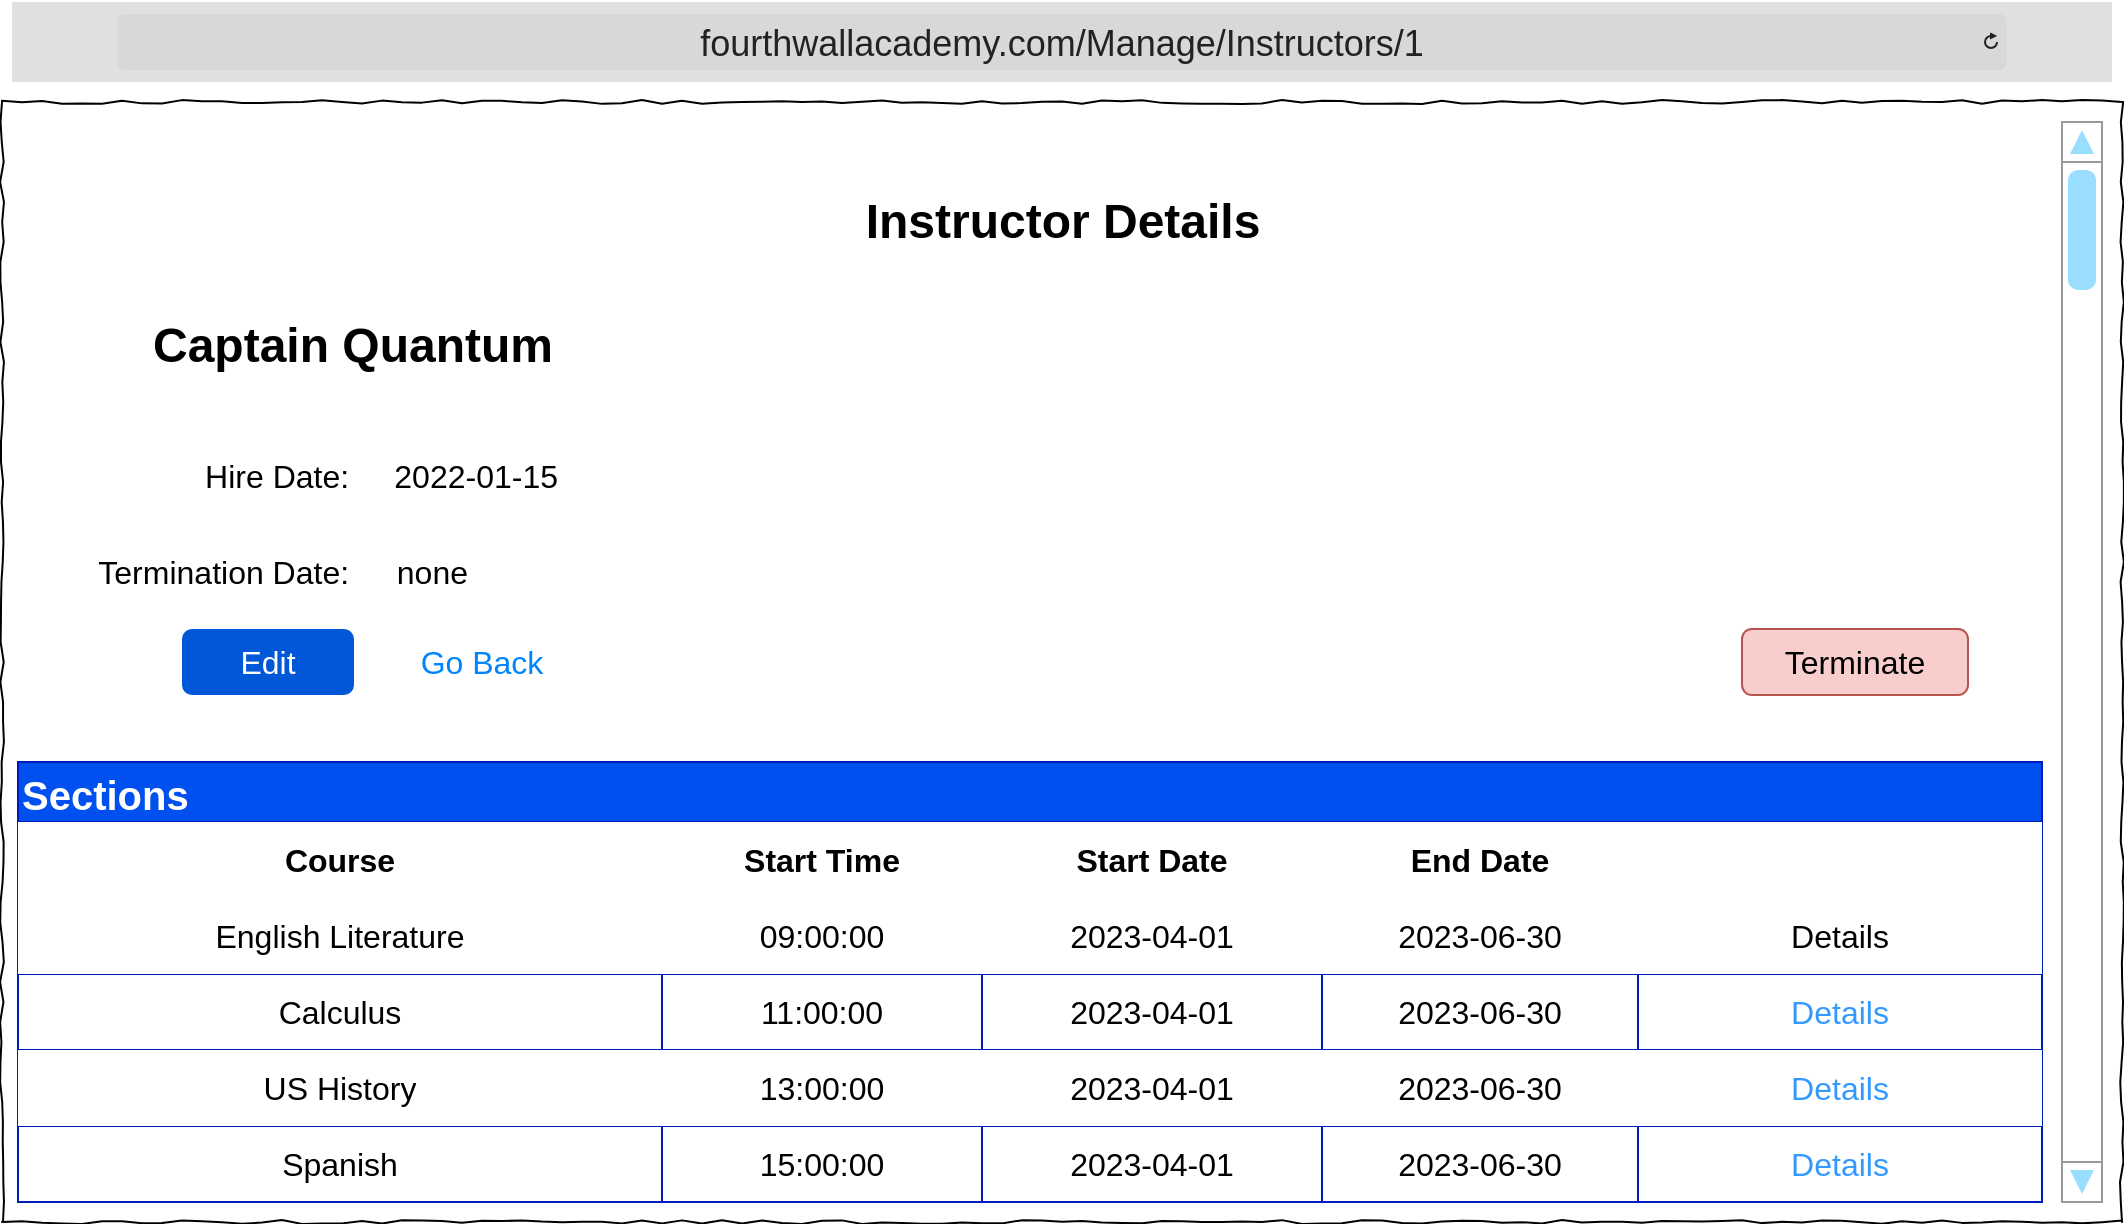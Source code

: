 <mxfile version="26.0.2">
  <diagram name="Page-1" id="03018318-947c-dd8e-b7a3-06fadd420f32">
    <mxGraphModel dx="3354" dy="1258" grid="1" gridSize="10" guides="1" tooltips="1" connect="1" arrows="1" fold="1" page="1" pageScale="1" pageWidth="1100" pageHeight="850" background="none" math="0" shadow="0">
      <root>
        <mxCell id="0" />
        <mxCell id="1" parent="0" />
        <mxCell id="677b7b8949515195-1" value="" style="whiteSpace=wrap;html=1;rounded=0;shadow=0;labelBackgroundColor=none;strokeColor=#000000;strokeWidth=1;fillColor=none;fontFamily=Verdana;fontSize=12;fontColor=#000000;align=center;comic=1;" parent="1" vertex="1">
          <mxGeometry x="20" y="60" width="1060" height="560" as="geometry" />
        </mxCell>
        <mxCell id="gBdz1FRmPUKY2ZFgMoxz-1" value="&lt;font style=&quot;font-size: 18px;&quot;&gt;fourthwallacademy.com/Manage/Instructors/1&lt;/font&gt;" style="html=1;strokeWidth=1;shadow=0;dashed=0;shape=mxgraph.ios7ui.url;fillColor=#e0e0e0;strokeColor=#c0c0c0;buttonText=;strokeColor2=#222222;fontColor=#222222;fontSize=8;spacingTop=2;align=center;whiteSpace=wrap;" parent="1" vertex="1">
          <mxGeometry x="25" y="10" width="1050" height="40" as="geometry" />
        </mxCell>
        <mxCell id="CBU3p2uWpCq7XRt16fgI-1" value="Captain Quantum" style="text;strokeColor=none;fillColor=none;html=1;fontSize=24;fontStyle=1;verticalAlign=middle;align=center;" parent="1" vertex="1">
          <mxGeometry x="90" y="161.75" width="210" height="40" as="geometry" />
        </mxCell>
        <mxCell id="CBU3p2uWpCq7XRt16fgI-3" value="&lt;font style=&quot;font-size: 16px;&quot;&gt;Hire Date:&amp;nbsp;&lt;/font&gt;" style="text;html=1;align=right;verticalAlign=middle;whiteSpace=wrap;rounded=0;" parent="1" vertex="1">
          <mxGeometry x="110" y="231.75" width="90" height="30" as="geometry" />
        </mxCell>
        <mxCell id="CBU3p2uWpCq7XRt16fgI-6" value="&lt;font style=&quot;font-size: 16px;&quot;&gt;Termination Date:&amp;nbsp;&lt;/font&gt;" style="text;html=1;align=right;verticalAlign=middle;whiteSpace=wrap;rounded=0;" parent="1" vertex="1">
          <mxGeometry x="61" y="280" width="139" height="30" as="geometry" />
        </mxCell>
        <mxCell id="CBU3p2uWpCq7XRt16fgI-11" value="&lt;font style=&quot;font-size: 16px;&quot;&gt;Edit&lt;/font&gt;" style="rounded=1;fillColor=#0057D8;strokeColor=none;html=1;whiteSpace=wrap;fontColor=#ffffff;align=center;verticalAlign=middle;fontStyle=0;fontSize=12;sketch=0;" parent="1" vertex="1">
          <mxGeometry x="110" y="323.5" width="86" height="33" as="geometry" />
        </mxCell>
        <mxCell id="CBU3p2uWpCq7XRt16fgI-12" value="Go Back" style="html=1;shadow=0;dashed=0;shape=mxgraph.bootstrap.rrect;rSize=5;strokeColor=none;strokeWidth=1;fillColor=none;fontColor=#0085FC;whiteSpace=wrap;align=center;verticalAlign=middle;spacingLeft=0;fontStyle=0;fontSize=16;spacing=5;" parent="1" vertex="1">
          <mxGeometry x="210" y="320" width="100" height="40" as="geometry" />
        </mxCell>
        <mxCell id="CBU3p2uWpCq7XRt16fgI-16" value="Instructor Details" style="text;strokeColor=none;fillColor=none;html=1;fontSize=24;fontStyle=1;verticalAlign=middle;align=center;" parent="1" vertex="1">
          <mxGeometry x="445" y="100" width="210" height="40" as="geometry" />
        </mxCell>
        <mxCell id="CBU3p2uWpCq7XRt16fgI-17" value="&lt;font style=&quot;font-size: 16px;&quot;&gt;Terminate&lt;/font&gt;" style="rounded=1;fillColor=#f8cecc;strokeColor=#b85450;html=1;whiteSpace=wrap;align=center;verticalAlign=middle;fontStyle=0;fontSize=12;sketch=0;" parent="1" vertex="1">
          <mxGeometry x="890" y="323.5" width="113" height="33" as="geometry" />
        </mxCell>
        <mxCell id="RW0NIIxTmiM2ygTzFxyz-1" value="&lt;font style=&quot;font-size: 16px;&quot;&gt;2022-01-15&lt;/font&gt;" style="text;html=1;align=right;verticalAlign=middle;whiteSpace=wrap;rounded=0;" parent="1" vertex="1">
          <mxGeometry x="210" y="231.75" width="90" height="30" as="geometry" />
        </mxCell>
        <mxCell id="RW0NIIxTmiM2ygTzFxyz-3" value="&lt;font style=&quot;font-size: 16px;&quot;&gt;none&lt;/font&gt;" style="text;html=1;align=right;verticalAlign=middle;whiteSpace=wrap;rounded=0;" parent="1" vertex="1">
          <mxGeometry x="215" y="280" width="40" height="30" as="geometry" />
        </mxCell>
        <mxCell id="yfmA3VbyJ0gUPL85XCYw-1" value="Sections" style="shape=table;startSize=30;container=1;collapsible=0;childLayout=tableLayout;strokeColor=#001DBC;fontSize=20;fontStyle=1;align=left;fillColor=#0050ef;fontColor=#ffffff;" vertex="1" parent="1">
          <mxGeometry x="28" y="390" width="1012" height="220" as="geometry" />
        </mxCell>
        <mxCell id="yfmA3VbyJ0gUPL85XCYw-2" value="" style="shape=tableRow;horizontal=0;startSize=0;swimlaneHead=0;swimlaneBody=0;strokeColor=inherit;top=0;left=0;bottom=0;right=0;collapsible=0;dropTarget=0;fillColor=none;points=[[0,0.5],[1,0.5]];portConstraint=eastwest;fontSize=16;" vertex="1" parent="yfmA3VbyJ0gUPL85XCYw-1">
          <mxGeometry y="30" width="1012" height="38" as="geometry" />
        </mxCell>
        <mxCell id="yfmA3VbyJ0gUPL85XCYw-3" value="Course" style="shape=partialRectangle;html=1;whiteSpace=wrap;connectable=0;overflow=hidden;top=0;left=0;bottom=0;right=0;pointerEvents=1;fontSize=16;fontStyle=1" vertex="1" parent="yfmA3VbyJ0gUPL85XCYw-2">
          <mxGeometry width="322" height="38" as="geometry">
            <mxRectangle width="322" height="38" as="alternateBounds" />
          </mxGeometry>
        </mxCell>
        <mxCell id="yfmA3VbyJ0gUPL85XCYw-4" value="Start Time" style="shape=partialRectangle;html=1;whiteSpace=wrap;connectable=0;overflow=hidden;top=0;left=0;bottom=0;right=0;pointerEvents=1;fontSize=16;fontStyle=1" vertex="1" parent="yfmA3VbyJ0gUPL85XCYw-2">
          <mxGeometry x="322" width="160" height="38" as="geometry">
            <mxRectangle width="160" height="38" as="alternateBounds" />
          </mxGeometry>
        </mxCell>
        <mxCell id="yfmA3VbyJ0gUPL85XCYw-5" value="Start Date" style="shape=partialRectangle;html=1;whiteSpace=wrap;connectable=0;overflow=hidden;top=0;left=0;bottom=0;right=0;pointerEvents=1;fontSize=16;fontStyle=1" vertex="1" parent="yfmA3VbyJ0gUPL85XCYw-2">
          <mxGeometry x="482" width="170" height="38" as="geometry">
            <mxRectangle width="170" height="38" as="alternateBounds" />
          </mxGeometry>
        </mxCell>
        <mxCell id="yfmA3VbyJ0gUPL85XCYw-14" value="End Date" style="shape=partialRectangle;html=1;whiteSpace=wrap;connectable=0;overflow=hidden;top=0;left=0;bottom=0;right=0;pointerEvents=1;fontSize=16;fontStyle=1" vertex="1" parent="yfmA3VbyJ0gUPL85XCYw-2">
          <mxGeometry x="652" width="158" height="38" as="geometry">
            <mxRectangle width="158" height="38" as="alternateBounds" />
          </mxGeometry>
        </mxCell>
        <mxCell id="yfmA3VbyJ0gUPL85XCYw-29" style="shape=partialRectangle;html=1;whiteSpace=wrap;connectable=0;overflow=hidden;top=0;left=0;bottom=0;right=0;pointerEvents=1;fontSize=16;fontStyle=1" vertex="1" parent="yfmA3VbyJ0gUPL85XCYw-2">
          <mxGeometry x="810" width="202" height="38" as="geometry">
            <mxRectangle width="202" height="38" as="alternateBounds" />
          </mxGeometry>
        </mxCell>
        <mxCell id="yfmA3VbyJ0gUPL85XCYw-6" value="" style="shape=tableRow;horizontal=0;startSize=0;swimlaneHead=0;swimlaneBody=0;strokeColor=inherit;top=0;left=0;bottom=0;right=0;collapsible=0;dropTarget=0;fillColor=none;points=[[0,0.5],[1,0.5]];portConstraint=eastwest;fontSize=16;" vertex="1" parent="yfmA3VbyJ0gUPL85XCYw-1">
          <mxGeometry y="68" width="1012" height="38" as="geometry" />
        </mxCell>
        <mxCell id="yfmA3VbyJ0gUPL85XCYw-7" value="English Literature" style="shape=partialRectangle;html=1;whiteSpace=wrap;connectable=0;overflow=hidden;top=0;left=0;bottom=0;right=0;pointerEvents=1;fontSize=16;fillColor=light-dark(#FFFFFF,#454545);" vertex="1" parent="yfmA3VbyJ0gUPL85XCYw-6">
          <mxGeometry width="322" height="38" as="geometry">
            <mxRectangle width="322" height="38" as="alternateBounds" />
          </mxGeometry>
        </mxCell>
        <mxCell id="yfmA3VbyJ0gUPL85XCYw-8" value="09:00:00" style="shape=partialRectangle;html=1;whiteSpace=wrap;connectable=0;overflow=hidden;top=0;left=0;bottom=0;right=0;pointerEvents=1;fontSize=16;fillColor=light-dark(#FFFFFF,#454545);" vertex="1" parent="yfmA3VbyJ0gUPL85XCYw-6">
          <mxGeometry x="322" width="160" height="38" as="geometry">
            <mxRectangle width="160" height="38" as="alternateBounds" />
          </mxGeometry>
        </mxCell>
        <mxCell id="yfmA3VbyJ0gUPL85XCYw-9" value="2023-04-01" style="shape=partialRectangle;html=1;whiteSpace=wrap;connectable=0;overflow=hidden;top=0;left=0;bottom=0;right=0;pointerEvents=1;fontSize=16;fillColor=light-dark(#FFFFFF,#454545);" vertex="1" parent="yfmA3VbyJ0gUPL85XCYw-6">
          <mxGeometry x="482" width="170" height="38" as="geometry">
            <mxRectangle width="170" height="38" as="alternateBounds" />
          </mxGeometry>
        </mxCell>
        <mxCell id="yfmA3VbyJ0gUPL85XCYw-15" value="2023-06-30" style="shape=partialRectangle;html=1;whiteSpace=wrap;connectable=0;overflow=hidden;top=0;left=0;bottom=0;right=0;pointerEvents=1;fontSize=16;fillColor=light-dark(#FFFFFF,#454545);" vertex="1" parent="yfmA3VbyJ0gUPL85XCYw-6">
          <mxGeometry x="652" width="158" height="38" as="geometry">
            <mxRectangle width="158" height="38" as="alternateBounds" />
          </mxGeometry>
        </mxCell>
        <mxCell id="yfmA3VbyJ0gUPL85XCYw-30" value="&lt;font style=&quot;color: light-dark(rgb(0, 0, 0), rgb(51, 153, 255));&quot;&gt;Details&lt;/font&gt;" style="shape=partialRectangle;html=1;whiteSpace=wrap;connectable=0;overflow=hidden;top=0;left=0;bottom=0;right=0;pointerEvents=1;fontSize=16;fillColor=light-dark(#FFFFFF,#454545);" vertex="1" parent="yfmA3VbyJ0gUPL85XCYw-6">
          <mxGeometry x="810" width="202" height="38" as="geometry">
            <mxRectangle width="202" height="38" as="alternateBounds" />
          </mxGeometry>
        </mxCell>
        <mxCell id="yfmA3VbyJ0gUPL85XCYw-10" value="" style="shape=tableRow;horizontal=0;startSize=0;swimlaneHead=0;swimlaneBody=0;strokeColor=inherit;top=0;left=0;bottom=0;right=0;collapsible=0;dropTarget=0;fillColor=none;points=[[0,0.5],[1,0.5]];portConstraint=eastwest;fontSize=16;" vertex="1" parent="yfmA3VbyJ0gUPL85XCYw-1">
          <mxGeometry y="106" width="1012" height="38" as="geometry" />
        </mxCell>
        <mxCell id="yfmA3VbyJ0gUPL85XCYw-11" value="Calculus" style="shape=partialRectangle;html=1;whiteSpace=wrap;connectable=0;strokeColor=inherit;overflow=hidden;fillColor=none;top=0;left=0;bottom=0;right=0;pointerEvents=1;fontSize=16;" vertex="1" parent="yfmA3VbyJ0gUPL85XCYw-10">
          <mxGeometry width="322" height="38" as="geometry">
            <mxRectangle width="322" height="38" as="alternateBounds" />
          </mxGeometry>
        </mxCell>
        <mxCell id="yfmA3VbyJ0gUPL85XCYw-12" value="11:00:00" style="shape=partialRectangle;html=1;whiteSpace=wrap;connectable=0;strokeColor=inherit;overflow=hidden;fillColor=none;top=0;left=0;bottom=0;right=0;pointerEvents=1;fontSize=16;" vertex="1" parent="yfmA3VbyJ0gUPL85XCYw-10">
          <mxGeometry x="322" width="160" height="38" as="geometry">
            <mxRectangle width="160" height="38" as="alternateBounds" />
          </mxGeometry>
        </mxCell>
        <mxCell id="yfmA3VbyJ0gUPL85XCYw-13" value="2023-04-01" style="shape=partialRectangle;html=1;whiteSpace=wrap;connectable=0;strokeColor=inherit;overflow=hidden;fillColor=none;top=0;left=0;bottom=0;right=0;pointerEvents=1;fontSize=16;" vertex="1" parent="yfmA3VbyJ0gUPL85XCYw-10">
          <mxGeometry x="482" width="170" height="38" as="geometry">
            <mxRectangle width="170" height="38" as="alternateBounds" />
          </mxGeometry>
        </mxCell>
        <mxCell id="yfmA3VbyJ0gUPL85XCYw-16" value="2023-06-30" style="shape=partialRectangle;html=1;whiteSpace=wrap;connectable=0;strokeColor=inherit;overflow=hidden;fillColor=none;top=0;left=0;bottom=0;right=0;pointerEvents=1;fontSize=16;" vertex="1" parent="yfmA3VbyJ0gUPL85XCYw-10">
          <mxGeometry x="652" width="158" height="38" as="geometry">
            <mxRectangle width="158" height="38" as="alternateBounds" />
          </mxGeometry>
        </mxCell>
        <mxCell id="yfmA3VbyJ0gUPL85XCYw-31" value="&lt;span style=&quot;color: rgb(51, 153, 255);&quot;&gt;Details&lt;/span&gt;" style="shape=partialRectangle;html=1;whiteSpace=wrap;connectable=0;strokeColor=inherit;overflow=hidden;fillColor=none;top=0;left=0;bottom=0;right=0;pointerEvents=1;fontSize=16;" vertex="1" parent="yfmA3VbyJ0gUPL85XCYw-10">
          <mxGeometry x="810" width="202" height="38" as="geometry">
            <mxRectangle width="202" height="38" as="alternateBounds" />
          </mxGeometry>
        </mxCell>
        <mxCell id="yfmA3VbyJ0gUPL85XCYw-17" style="shape=tableRow;horizontal=0;startSize=0;swimlaneHead=0;swimlaneBody=0;strokeColor=inherit;top=0;left=0;bottom=0;right=0;collapsible=0;dropTarget=0;fillColor=none;points=[[0,0.5],[1,0.5]];portConstraint=eastwest;fontSize=16;" vertex="1" parent="yfmA3VbyJ0gUPL85XCYw-1">
          <mxGeometry y="144" width="1012" height="38" as="geometry" />
        </mxCell>
        <mxCell id="yfmA3VbyJ0gUPL85XCYw-18" value="US History" style="shape=partialRectangle;html=1;whiteSpace=wrap;connectable=0;overflow=hidden;top=0;left=0;bottom=0;right=0;pointerEvents=1;fontSize=16;fillColor=light-dark(#FFFFFF,#454545);" vertex="1" parent="yfmA3VbyJ0gUPL85XCYw-17">
          <mxGeometry width="322" height="38" as="geometry">
            <mxRectangle width="322" height="38" as="alternateBounds" />
          </mxGeometry>
        </mxCell>
        <mxCell id="yfmA3VbyJ0gUPL85XCYw-19" value="13:00:00" style="shape=partialRectangle;html=1;whiteSpace=wrap;connectable=0;overflow=hidden;top=0;left=0;bottom=0;right=0;pointerEvents=1;fontSize=16;fillColor=light-dark(#FFFFFF,#454545);" vertex="1" parent="yfmA3VbyJ0gUPL85XCYw-17">
          <mxGeometry x="322" width="160" height="38" as="geometry">
            <mxRectangle width="160" height="38" as="alternateBounds" />
          </mxGeometry>
        </mxCell>
        <mxCell id="yfmA3VbyJ0gUPL85XCYw-20" value="2023-04-01" style="shape=partialRectangle;html=1;whiteSpace=wrap;connectable=0;overflow=hidden;top=0;left=0;bottom=0;right=0;pointerEvents=1;fontSize=16;fillColor=light-dark(#FFFFFF,#454545);" vertex="1" parent="yfmA3VbyJ0gUPL85XCYw-17">
          <mxGeometry x="482" width="170" height="38" as="geometry">
            <mxRectangle width="170" height="38" as="alternateBounds" />
          </mxGeometry>
        </mxCell>
        <mxCell id="yfmA3VbyJ0gUPL85XCYw-21" value="2023-06-30" style="shape=partialRectangle;html=1;whiteSpace=wrap;connectable=0;overflow=hidden;top=0;left=0;bottom=0;right=0;pointerEvents=1;fontSize=16;fillColor=light-dark(#FFFFFF,#454545);" vertex="1" parent="yfmA3VbyJ0gUPL85XCYw-17">
          <mxGeometry x="652" width="158" height="38" as="geometry">
            <mxRectangle width="158" height="38" as="alternateBounds" />
          </mxGeometry>
        </mxCell>
        <mxCell id="yfmA3VbyJ0gUPL85XCYw-32" value="&lt;span style=&quot;color: rgb(51, 153, 255);&quot;&gt;Details&lt;/span&gt;" style="shape=partialRectangle;html=1;whiteSpace=wrap;connectable=0;overflow=hidden;top=0;left=0;bottom=0;right=0;pointerEvents=1;fontSize=16;fillColor=light-dark(#FFFFFF,#454545);" vertex="1" parent="yfmA3VbyJ0gUPL85XCYw-17">
          <mxGeometry x="810" width="202" height="38" as="geometry">
            <mxRectangle width="202" height="38" as="alternateBounds" />
          </mxGeometry>
        </mxCell>
        <mxCell id="yfmA3VbyJ0gUPL85XCYw-22" style="shape=tableRow;horizontal=0;startSize=0;swimlaneHead=0;swimlaneBody=0;strokeColor=inherit;top=0;left=0;bottom=0;right=0;collapsible=0;dropTarget=0;fillColor=none;points=[[0,0.5],[1,0.5]];portConstraint=eastwest;fontSize=16;" vertex="1" parent="yfmA3VbyJ0gUPL85XCYw-1">
          <mxGeometry y="182" width="1012" height="38" as="geometry" />
        </mxCell>
        <mxCell id="yfmA3VbyJ0gUPL85XCYw-23" value="Spanish" style="shape=partialRectangle;html=1;whiteSpace=wrap;connectable=0;strokeColor=inherit;overflow=hidden;fillColor=none;top=0;left=0;bottom=0;right=0;pointerEvents=1;fontSize=16;" vertex="1" parent="yfmA3VbyJ0gUPL85XCYw-22">
          <mxGeometry width="322" height="38" as="geometry">
            <mxRectangle width="322" height="38" as="alternateBounds" />
          </mxGeometry>
        </mxCell>
        <mxCell id="yfmA3VbyJ0gUPL85XCYw-24" value="15:00:00" style="shape=partialRectangle;html=1;whiteSpace=wrap;connectable=0;strokeColor=inherit;overflow=hidden;fillColor=none;top=0;left=0;bottom=0;right=0;pointerEvents=1;fontSize=16;" vertex="1" parent="yfmA3VbyJ0gUPL85XCYw-22">
          <mxGeometry x="322" width="160" height="38" as="geometry">
            <mxRectangle width="160" height="38" as="alternateBounds" />
          </mxGeometry>
        </mxCell>
        <mxCell id="yfmA3VbyJ0gUPL85XCYw-25" value="2023-04-01" style="shape=partialRectangle;html=1;whiteSpace=wrap;connectable=0;strokeColor=inherit;overflow=hidden;fillColor=none;top=0;left=0;bottom=0;right=0;pointerEvents=1;fontSize=16;" vertex="1" parent="yfmA3VbyJ0gUPL85XCYw-22">
          <mxGeometry x="482" width="170" height="38" as="geometry">
            <mxRectangle width="170" height="38" as="alternateBounds" />
          </mxGeometry>
        </mxCell>
        <mxCell id="yfmA3VbyJ0gUPL85XCYw-26" value="2023-06-30" style="shape=partialRectangle;html=1;whiteSpace=wrap;connectable=0;strokeColor=inherit;overflow=hidden;fillColor=none;top=0;left=0;bottom=0;right=0;pointerEvents=1;fontSize=16;" vertex="1" parent="yfmA3VbyJ0gUPL85XCYw-22">
          <mxGeometry x="652" width="158" height="38" as="geometry">
            <mxRectangle width="158" height="38" as="alternateBounds" />
          </mxGeometry>
        </mxCell>
        <mxCell id="yfmA3VbyJ0gUPL85XCYw-33" value="&lt;span style=&quot;color: rgb(51, 153, 255);&quot;&gt;Details&lt;/span&gt;" style="shape=partialRectangle;html=1;whiteSpace=wrap;connectable=0;strokeColor=inherit;overflow=hidden;fillColor=none;top=0;left=0;bottom=0;right=0;pointerEvents=1;fontSize=16;" vertex="1" parent="yfmA3VbyJ0gUPL85XCYw-22">
          <mxGeometry x="810" width="202" height="38" as="geometry">
            <mxRectangle width="202" height="38" as="alternateBounds" />
          </mxGeometry>
        </mxCell>
        <mxCell id="yfmA3VbyJ0gUPL85XCYw-28" value="" style="verticalLabelPosition=bottom;shadow=0;dashed=0;align=center;html=1;verticalAlign=top;strokeWidth=1;shape=mxgraph.mockup.navigation.scrollBar;strokeColor=#999999;barPos=99.091;fillColor2=#99ddff;strokeColor2=none;direction=north;" vertex="1" parent="1">
          <mxGeometry x="1050" y="70" width="20" height="540" as="geometry" />
        </mxCell>
      </root>
    </mxGraphModel>
  </diagram>
</mxfile>
